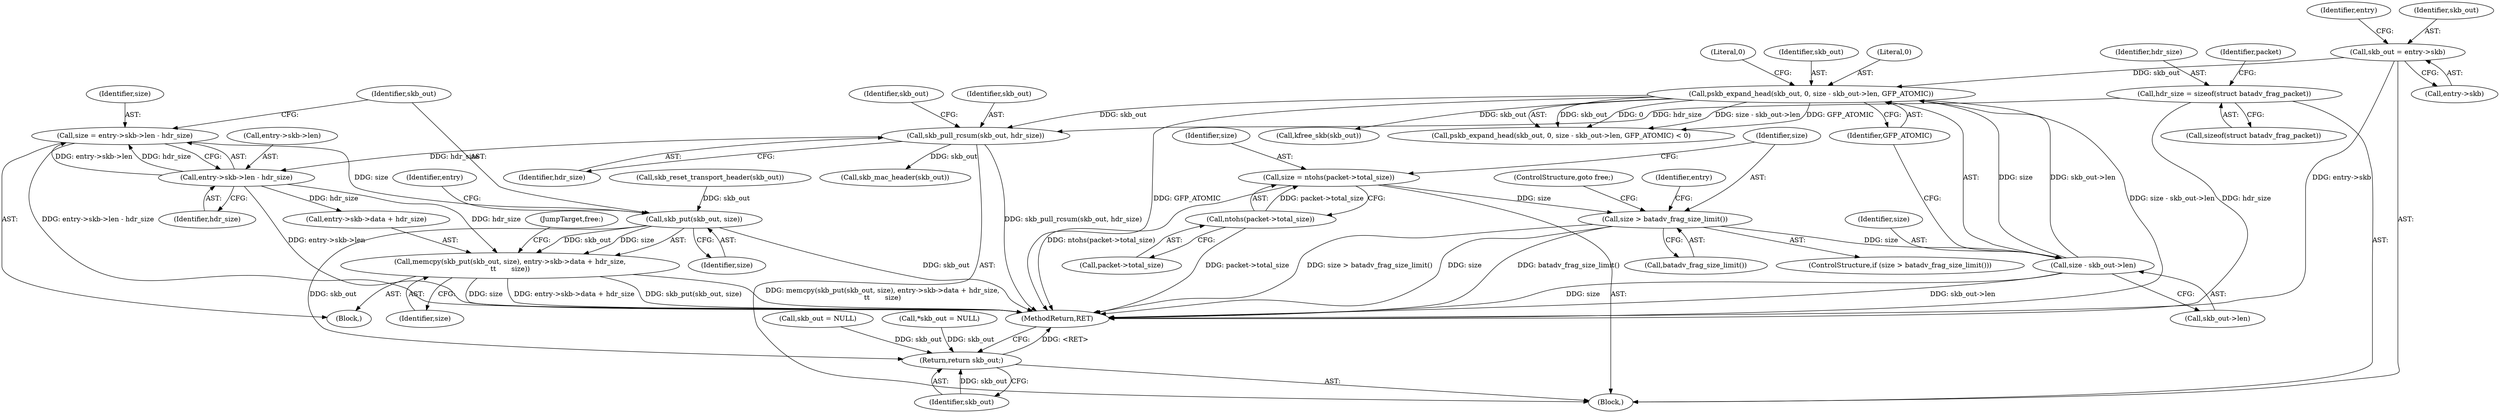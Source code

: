 digraph "0_linux_5b6698b0e4a37053de35cc24ee695b98a7eb712b@integer" {
"1000192" [label="(Call,size = entry->skb->len - hdr_size)"];
"1000194" [label="(Call,entry->skb->len - hdr_size)"];
"1000171" [label="(Call,skb_pull_rcsum(skb_out, hdr_size))"];
"1000154" [label="(Call,pskb_expand_head(skb_out, 0, size - skb_out->len, GFP_ATOMIC))"];
"1000145" [label="(Call,skb_out = entry->skb)"];
"1000157" [label="(Call,size - skb_out->len)"];
"1000136" [label="(Call,size > batadv_frag_size_limit())"];
"1000129" [label="(Call,size = ntohs(packet->total_size))"];
"1000131" [label="(Call,ntohs(packet->total_size))"];
"1000118" [label="(Call,hdr_size = sizeof(struct batadv_frag_packet))"];
"1000202" [label="(Call,skb_put(skb_out, size))"];
"1000201" [label="(Call,memcpy(skb_put(skb_out, size), entry->skb->data + hdr_size,\n\t\t       size))"];
"1000216" [label="(Return,return skb_out;)"];
"1000139" [label="(ControlStructure,goto free;)"];
"1000151" [label="(Identifier,entry)"];
"1000191" [label="(Block,)"];
"1000177" [label="(Identifier,skb_out)"];
"1000137" [label="(Identifier,size)"];
"1000194" [label="(Call,entry->skb->len - hdr_size)"];
"1000143" [label="(Identifier,entry)"];
"1000130" [label="(Identifier,size)"];
"1000212" [label="(Identifier,size)"];
"1000167" [label="(Call,skb_out = NULL)"];
"1000180" [label="(Call,skb_mac_header(skb_out))"];
"1000205" [label="(Call,entry->skb->data + hdr_size)"];
"1000155" [label="(Identifier,skb_out)"];
"1000157" [label="(Call,size - skb_out->len)"];
"1000109" [label="(Block,)"];
"1000171" [label="(Call,skb_pull_rcsum(skb_out, hdr_size))"];
"1000204" [label="(Identifier,size)"];
"1000213" [label="(JumpTarget,free:)"];
"1000165" [label="(Call,kfree_skb(skb_out))"];
"1000189" [label="(Call,skb_reset_transport_header(skb_out))"];
"1000113" [label="(Call,*skb_out = NULL)"];
"1000120" [label="(Call,sizeof(struct batadv_frag_packet))"];
"1000156" [label="(Literal,0)"];
"1000119" [label="(Identifier,hdr_size)"];
"1000118" [label="(Call,hdr_size = sizeof(struct batadv_frag_packet))"];
"1000136" [label="(Call,size > batadv_frag_size_limit())"];
"1000138" [label="(Call,batadv_frag_size_limit())"];
"1000147" [label="(Call,entry->skb)"];
"1000135" [label="(ControlStructure,if (size > batadv_frag_size_limit()))"];
"1000203" [label="(Identifier,skb_out)"];
"1000216" [label="(Return,return skb_out;)"];
"1000200" [label="(Identifier,hdr_size)"];
"1000146" [label="(Identifier,skb_out)"];
"1000129" [label="(Call,size = ntohs(packet->total_size))"];
"1000153" [label="(Call,pskb_expand_head(skb_out, 0, size - skb_out->len, GFP_ATOMIC) < 0)"];
"1000217" [label="(Identifier,skb_out)"];
"1000131" [label="(Call,ntohs(packet->total_size))"];
"1000159" [label="(Call,skb_out->len)"];
"1000162" [label="(Identifier,GFP_ATOMIC)"];
"1000163" [label="(Literal,0)"];
"1000202" [label="(Call,skb_put(skb_out, size))"];
"1000195" [label="(Call,entry->skb->len)"];
"1000201" [label="(Call,memcpy(skb_put(skb_out, size), entry->skb->data + hdr_size,\n\t\t       size))"];
"1000154" [label="(Call,pskb_expand_head(skb_out, 0, size - skb_out->len, GFP_ATOMIC))"];
"1000192" [label="(Call,size = entry->skb->len - hdr_size)"];
"1000132" [label="(Call,packet->total_size)"];
"1000218" [label="(MethodReturn,RET)"];
"1000173" [label="(Identifier,hdr_size)"];
"1000145" [label="(Call,skb_out = entry->skb)"];
"1000172" [label="(Identifier,skb_out)"];
"1000158" [label="(Identifier,size)"];
"1000208" [label="(Identifier,entry)"];
"1000193" [label="(Identifier,size)"];
"1000123" [label="(Identifier,packet)"];
"1000192" -> "1000191"  [label="AST: "];
"1000192" -> "1000194"  [label="CFG: "];
"1000193" -> "1000192"  [label="AST: "];
"1000194" -> "1000192"  [label="AST: "];
"1000203" -> "1000192"  [label="CFG: "];
"1000192" -> "1000218"  [label="DDG: entry->skb->len - hdr_size"];
"1000194" -> "1000192"  [label="DDG: entry->skb->len"];
"1000194" -> "1000192"  [label="DDG: hdr_size"];
"1000192" -> "1000202"  [label="DDG: size"];
"1000194" -> "1000200"  [label="CFG: "];
"1000195" -> "1000194"  [label="AST: "];
"1000200" -> "1000194"  [label="AST: "];
"1000194" -> "1000218"  [label="DDG: entry->skb->len"];
"1000171" -> "1000194"  [label="DDG: hdr_size"];
"1000194" -> "1000201"  [label="DDG: hdr_size"];
"1000194" -> "1000205"  [label="DDG: hdr_size"];
"1000171" -> "1000109"  [label="AST: "];
"1000171" -> "1000173"  [label="CFG: "];
"1000172" -> "1000171"  [label="AST: "];
"1000173" -> "1000171"  [label="AST: "];
"1000177" -> "1000171"  [label="CFG: "];
"1000171" -> "1000218"  [label="DDG: skb_pull_rcsum(skb_out, hdr_size)"];
"1000154" -> "1000171"  [label="DDG: skb_out"];
"1000118" -> "1000171"  [label="DDG: hdr_size"];
"1000171" -> "1000180"  [label="DDG: skb_out"];
"1000154" -> "1000153"  [label="AST: "];
"1000154" -> "1000162"  [label="CFG: "];
"1000155" -> "1000154"  [label="AST: "];
"1000156" -> "1000154"  [label="AST: "];
"1000157" -> "1000154"  [label="AST: "];
"1000162" -> "1000154"  [label="AST: "];
"1000163" -> "1000154"  [label="CFG: "];
"1000154" -> "1000218"  [label="DDG: size - skb_out->len"];
"1000154" -> "1000218"  [label="DDG: GFP_ATOMIC"];
"1000154" -> "1000153"  [label="DDG: skb_out"];
"1000154" -> "1000153"  [label="DDG: 0"];
"1000154" -> "1000153"  [label="DDG: size - skb_out->len"];
"1000154" -> "1000153"  [label="DDG: GFP_ATOMIC"];
"1000145" -> "1000154"  [label="DDG: skb_out"];
"1000157" -> "1000154"  [label="DDG: size"];
"1000157" -> "1000154"  [label="DDG: skb_out->len"];
"1000154" -> "1000165"  [label="DDG: skb_out"];
"1000145" -> "1000109"  [label="AST: "];
"1000145" -> "1000147"  [label="CFG: "];
"1000146" -> "1000145"  [label="AST: "];
"1000147" -> "1000145"  [label="AST: "];
"1000151" -> "1000145"  [label="CFG: "];
"1000145" -> "1000218"  [label="DDG: entry->skb"];
"1000157" -> "1000159"  [label="CFG: "];
"1000158" -> "1000157"  [label="AST: "];
"1000159" -> "1000157"  [label="AST: "];
"1000162" -> "1000157"  [label="CFG: "];
"1000157" -> "1000218"  [label="DDG: skb_out->len"];
"1000157" -> "1000218"  [label="DDG: size"];
"1000136" -> "1000157"  [label="DDG: size"];
"1000136" -> "1000135"  [label="AST: "];
"1000136" -> "1000138"  [label="CFG: "];
"1000137" -> "1000136"  [label="AST: "];
"1000138" -> "1000136"  [label="AST: "];
"1000139" -> "1000136"  [label="CFG: "];
"1000143" -> "1000136"  [label="CFG: "];
"1000136" -> "1000218"  [label="DDG: batadv_frag_size_limit()"];
"1000136" -> "1000218"  [label="DDG: size > batadv_frag_size_limit()"];
"1000136" -> "1000218"  [label="DDG: size"];
"1000129" -> "1000136"  [label="DDG: size"];
"1000129" -> "1000109"  [label="AST: "];
"1000129" -> "1000131"  [label="CFG: "];
"1000130" -> "1000129"  [label="AST: "];
"1000131" -> "1000129"  [label="AST: "];
"1000137" -> "1000129"  [label="CFG: "];
"1000129" -> "1000218"  [label="DDG: ntohs(packet->total_size)"];
"1000131" -> "1000129"  [label="DDG: packet->total_size"];
"1000131" -> "1000132"  [label="CFG: "];
"1000132" -> "1000131"  [label="AST: "];
"1000131" -> "1000218"  [label="DDG: packet->total_size"];
"1000118" -> "1000109"  [label="AST: "];
"1000118" -> "1000120"  [label="CFG: "];
"1000119" -> "1000118"  [label="AST: "];
"1000120" -> "1000118"  [label="AST: "];
"1000123" -> "1000118"  [label="CFG: "];
"1000118" -> "1000218"  [label="DDG: hdr_size"];
"1000202" -> "1000201"  [label="AST: "];
"1000202" -> "1000204"  [label="CFG: "];
"1000203" -> "1000202"  [label="AST: "];
"1000204" -> "1000202"  [label="AST: "];
"1000208" -> "1000202"  [label="CFG: "];
"1000202" -> "1000218"  [label="DDG: skb_out"];
"1000202" -> "1000201"  [label="DDG: skb_out"];
"1000202" -> "1000201"  [label="DDG: size"];
"1000189" -> "1000202"  [label="DDG: skb_out"];
"1000202" -> "1000216"  [label="DDG: skb_out"];
"1000201" -> "1000191"  [label="AST: "];
"1000201" -> "1000212"  [label="CFG: "];
"1000205" -> "1000201"  [label="AST: "];
"1000212" -> "1000201"  [label="AST: "];
"1000213" -> "1000201"  [label="CFG: "];
"1000201" -> "1000218"  [label="DDG: memcpy(skb_put(skb_out, size), entry->skb->data + hdr_size,\n\t\t       size)"];
"1000201" -> "1000218"  [label="DDG: size"];
"1000201" -> "1000218"  [label="DDG: entry->skb->data + hdr_size"];
"1000201" -> "1000218"  [label="DDG: skb_put(skb_out, size)"];
"1000216" -> "1000109"  [label="AST: "];
"1000216" -> "1000217"  [label="CFG: "];
"1000217" -> "1000216"  [label="AST: "];
"1000218" -> "1000216"  [label="CFG: "];
"1000216" -> "1000218"  [label="DDG: <RET>"];
"1000217" -> "1000216"  [label="DDG: skb_out"];
"1000167" -> "1000216"  [label="DDG: skb_out"];
"1000113" -> "1000216"  [label="DDG: skb_out"];
}

